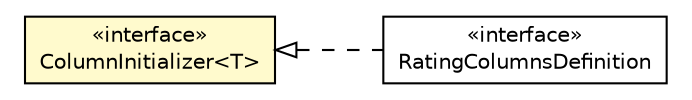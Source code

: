 #!/usr/local/bin/dot
#
# Class diagram 
# Generated by UMLGraph version R5_6-24-gf6e263 (http://www.umlgraph.org/)
#

digraph G {
	edge [fontname="Helvetica",fontsize=10,labelfontname="Helvetica",labelfontsize=10];
	node [fontname="Helvetica",fontsize=10,shape=plaintext];
	nodesep=0.25;
	ranksep=0.5;
	rankdir=LR;
	// com.gwtplatform.carstore.client.application.rating.ui.RatingColumnsDefinition
	c140111 [label=<<table title="com.gwtplatform.carstore.client.application.rating.ui.RatingColumnsDefinition" border="0" cellborder="1" cellspacing="0" cellpadding="2" port="p" href="../application/rating/ui/RatingColumnsDefinition.html">
		<tr><td><table border="0" cellspacing="0" cellpadding="1">
<tr><td align="center" balign="center"> &#171;interface&#187; </td></tr>
<tr><td align="center" balign="center"> RatingColumnsDefinition </td></tr>
		</table></td></tr>
		</table>>, URL="../application/rating/ui/RatingColumnsDefinition.html", fontname="Helvetica", fontcolor="black", fontsize=10.0];
	// com.gwtplatform.carstore.client.columninitializer.ColumnInitializer<T>
	c140146 [label=<<table title="com.gwtplatform.carstore.client.columninitializer.ColumnInitializer" border="0" cellborder="1" cellspacing="0" cellpadding="2" port="p" bgcolor="lemonChiffon" href="./ColumnInitializer.html">
		<tr><td><table border="0" cellspacing="0" cellpadding="1">
<tr><td align="center" balign="center"> &#171;interface&#187; </td></tr>
<tr><td align="center" balign="center"> ColumnInitializer&lt;T&gt; </td></tr>
		</table></td></tr>
		</table>>, URL="./ColumnInitializer.html", fontname="Helvetica", fontcolor="black", fontsize=10.0];
	//com.gwtplatform.carstore.client.application.rating.ui.RatingColumnsDefinition implements com.gwtplatform.carstore.client.columninitializer.ColumnInitializer<T>
	c140146:p -> c140111:p [dir=back,arrowtail=empty,style=dashed];
}

